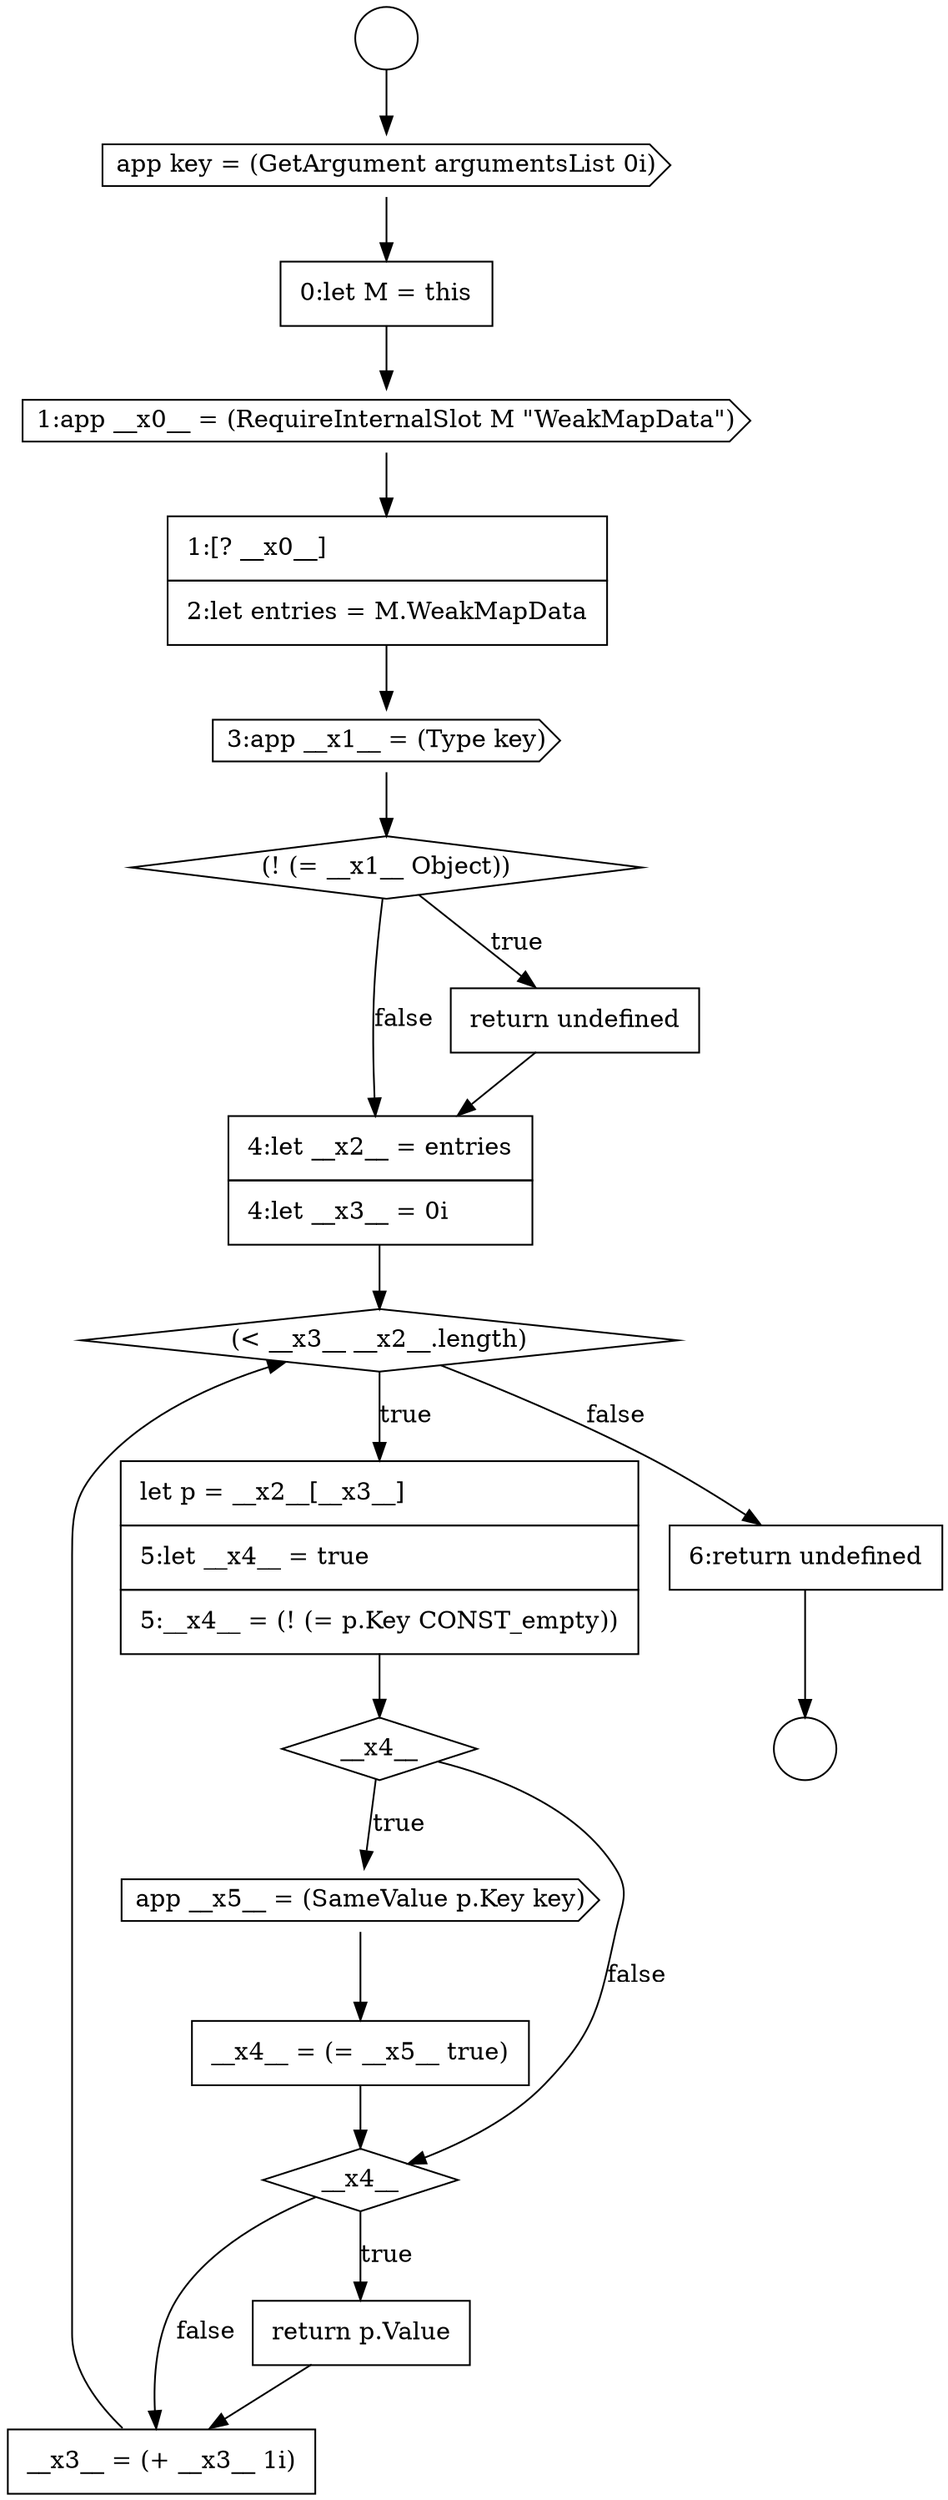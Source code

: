 digraph {
  node17609 [shape=diamond, label=<<font color="black">(! (= __x1__ Object))</font>> color="black" fillcolor="white" style=filled]
  node17607 [shape=none, margin=0, label=<<font color="black">
    <table border="0" cellborder="1" cellspacing="0" cellpadding="10">
      <tr><td align="left">1:[? __x0__]</td></tr>
      <tr><td align="left">2:let entries = M.WeakMapData</td></tr>
    </table>
  </font>> color="black" fillcolor="white" style=filled]
  node17606 [shape=cds, label=<<font color="black">1:app __x0__ = (RequireInternalSlot M &quot;WeakMapData&quot;)</font>> color="black" fillcolor="white" style=filled]
  node17619 [shape=none, margin=0, label=<<font color="black">
    <table border="0" cellborder="1" cellspacing="0" cellpadding="10">
      <tr><td align="left">__x3__ = (+ __x3__ 1i)</td></tr>
    </table>
  </font>> color="black" fillcolor="white" style=filled]
  node17614 [shape=diamond, label=<<font color="black">__x4__</font>> color="black" fillcolor="white" style=filled]
  node17611 [shape=none, margin=0, label=<<font color="black">
    <table border="0" cellborder="1" cellspacing="0" cellpadding="10">
      <tr><td align="left">4:let __x2__ = entries</td></tr>
      <tr><td align="left">4:let __x3__ = 0i</td></tr>
    </table>
  </font>> color="black" fillcolor="white" style=filled]
  node17615 [shape=cds, label=<<font color="black">app __x5__ = (SameValue p.Key key)</font>> color="black" fillcolor="white" style=filled]
  node17608 [shape=cds, label=<<font color="black">3:app __x1__ = (Type key)</font>> color="black" fillcolor="white" style=filled]
  node17604 [shape=cds, label=<<font color="black">app key = (GetArgument argumentsList 0i)</font>> color="black" fillcolor="white" style=filled]
  node17616 [shape=none, margin=0, label=<<font color="black">
    <table border="0" cellborder="1" cellspacing="0" cellpadding="10">
      <tr><td align="left">__x4__ = (= __x5__ true)</td></tr>
    </table>
  </font>> color="black" fillcolor="white" style=filled]
  node17610 [shape=none, margin=0, label=<<font color="black">
    <table border="0" cellborder="1" cellspacing="0" cellpadding="10">
      <tr><td align="left">return undefined</td></tr>
    </table>
  </font>> color="black" fillcolor="white" style=filled]
  node17613 [shape=none, margin=0, label=<<font color="black">
    <table border="0" cellborder="1" cellspacing="0" cellpadding="10">
      <tr><td align="left">let p = __x2__[__x3__]</td></tr>
      <tr><td align="left">5:let __x4__ = true</td></tr>
      <tr><td align="left">5:__x4__ = (! (= p.Key CONST_empty))</td></tr>
    </table>
  </font>> color="black" fillcolor="white" style=filled]
  node17603 [shape=circle label=" " color="black" fillcolor="white" style=filled]
  node17620 [shape=none, margin=0, label=<<font color="black">
    <table border="0" cellborder="1" cellspacing="0" cellpadding="10">
      <tr><td align="left">6:return undefined</td></tr>
    </table>
  </font>> color="black" fillcolor="white" style=filled]
  node17605 [shape=none, margin=0, label=<<font color="black">
    <table border="0" cellborder="1" cellspacing="0" cellpadding="10">
      <tr><td align="left">0:let M = this</td></tr>
    </table>
  </font>> color="black" fillcolor="white" style=filled]
  node17618 [shape=none, margin=0, label=<<font color="black">
    <table border="0" cellborder="1" cellspacing="0" cellpadding="10">
      <tr><td align="left">return p.Value</td></tr>
    </table>
  </font>> color="black" fillcolor="white" style=filled]
  node17612 [shape=diamond, label=<<font color="black">(&lt; __x3__ __x2__.length)</font>> color="black" fillcolor="white" style=filled]
  node17602 [shape=circle label=" " color="black" fillcolor="white" style=filled]
  node17617 [shape=diamond, label=<<font color="black">__x4__</font>> color="black" fillcolor="white" style=filled]
  node17605 -> node17606 [ color="black"]
  node17604 -> node17605 [ color="black"]
  node17620 -> node17603 [ color="black"]
  node17606 -> node17607 [ color="black"]
  node17615 -> node17616 [ color="black"]
  node17614 -> node17615 [label=<<font color="black">true</font>> color="black"]
  node17614 -> node17617 [label=<<font color="black">false</font>> color="black"]
  node17613 -> node17614 [ color="black"]
  node17608 -> node17609 [ color="black"]
  node17610 -> node17611 [ color="black"]
  node17602 -> node17604 [ color="black"]
  node17611 -> node17612 [ color="black"]
  node17612 -> node17613 [label=<<font color="black">true</font>> color="black"]
  node17612 -> node17620 [label=<<font color="black">false</font>> color="black"]
  node17617 -> node17618 [label=<<font color="black">true</font>> color="black"]
  node17617 -> node17619 [label=<<font color="black">false</font>> color="black"]
  node17616 -> node17617 [ color="black"]
  node17619 -> node17612 [ color="black"]
  node17618 -> node17619 [ color="black"]
  node17607 -> node17608 [ color="black"]
  node17609 -> node17610 [label=<<font color="black">true</font>> color="black"]
  node17609 -> node17611 [label=<<font color="black">false</font>> color="black"]
}
